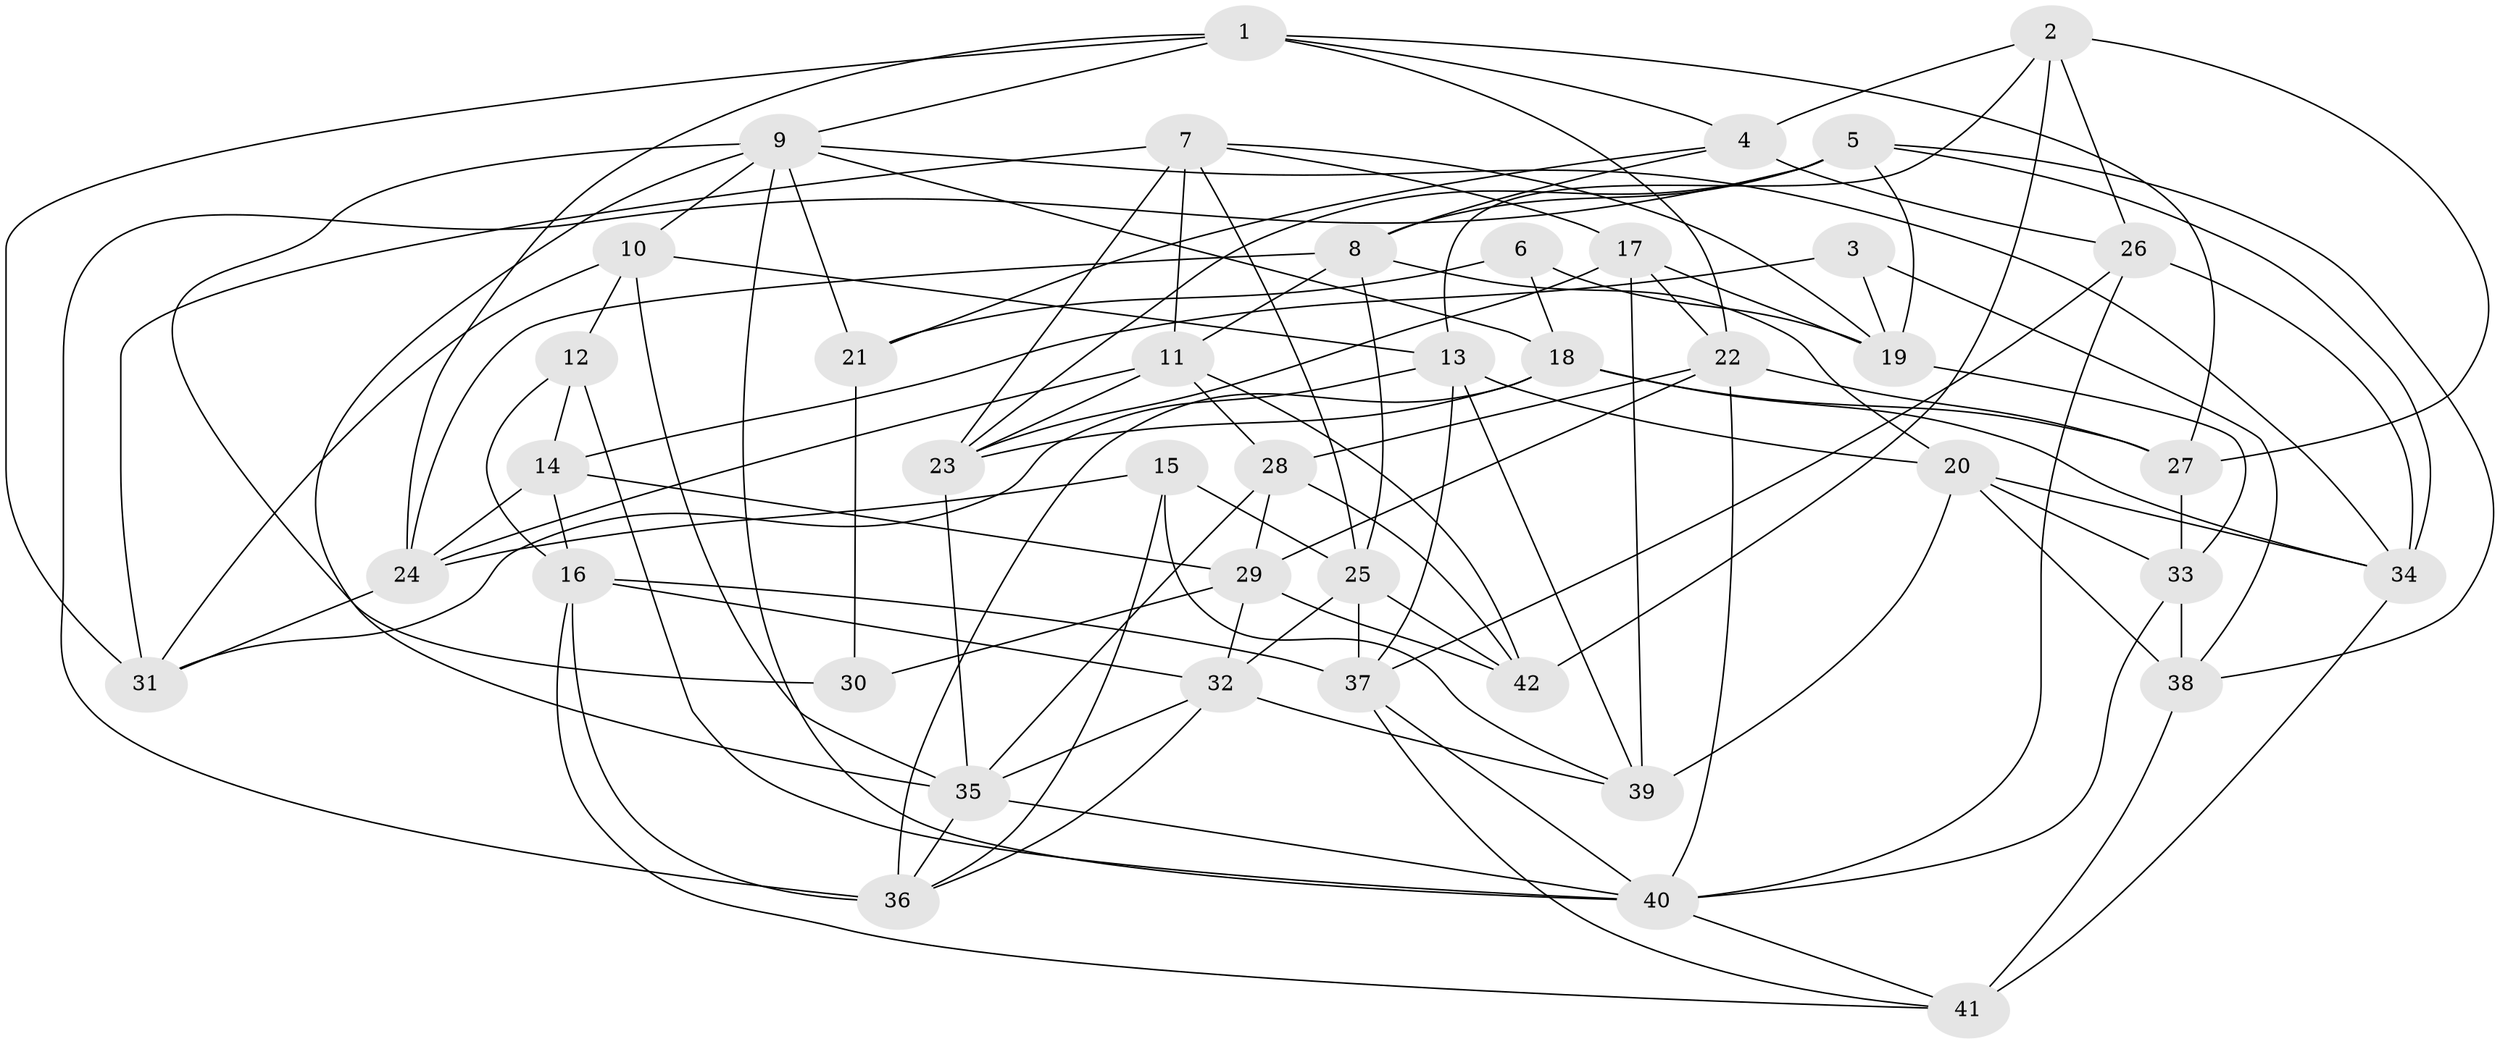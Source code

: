 // original degree distribution, {4: 1.0}
// Generated by graph-tools (version 1.1) at 2025/03/03/09/25 03:03:07]
// undirected, 42 vertices, 114 edges
graph export_dot {
graph [start="1"]
  node [color=gray90,style=filled];
  1;
  2;
  3;
  4;
  5;
  6;
  7;
  8;
  9;
  10;
  11;
  12;
  13;
  14;
  15;
  16;
  17;
  18;
  19;
  20;
  21;
  22;
  23;
  24;
  25;
  26;
  27;
  28;
  29;
  30;
  31;
  32;
  33;
  34;
  35;
  36;
  37;
  38;
  39;
  40;
  41;
  42;
  1 -- 4 [weight=1.0];
  1 -- 9 [weight=1.0];
  1 -- 22 [weight=1.0];
  1 -- 24 [weight=1.0];
  1 -- 27 [weight=1.0];
  1 -- 31 [weight=1.0];
  2 -- 4 [weight=1.0];
  2 -- 13 [weight=1.0];
  2 -- 26 [weight=1.0];
  2 -- 27 [weight=1.0];
  2 -- 42 [weight=2.0];
  3 -- 14 [weight=2.0];
  3 -- 19 [weight=1.0];
  3 -- 38 [weight=1.0];
  4 -- 8 [weight=1.0];
  4 -- 21 [weight=1.0];
  4 -- 26 [weight=2.0];
  5 -- 8 [weight=1.0];
  5 -- 19 [weight=1.0];
  5 -- 23 [weight=1.0];
  5 -- 34 [weight=1.0];
  5 -- 36 [weight=1.0];
  5 -- 38 [weight=1.0];
  6 -- 18 [weight=1.0];
  6 -- 19 [weight=1.0];
  6 -- 21 [weight=2.0];
  7 -- 11 [weight=1.0];
  7 -- 17 [weight=1.0];
  7 -- 19 [weight=1.0];
  7 -- 23 [weight=1.0];
  7 -- 25 [weight=1.0];
  7 -- 31 [weight=1.0];
  8 -- 11 [weight=1.0];
  8 -- 20 [weight=1.0];
  8 -- 24 [weight=1.0];
  8 -- 25 [weight=1.0];
  9 -- 10 [weight=1.0];
  9 -- 18 [weight=1.0];
  9 -- 21 [weight=1.0];
  9 -- 30 [weight=1.0];
  9 -- 34 [weight=1.0];
  9 -- 35 [weight=1.0];
  9 -- 40 [weight=1.0];
  10 -- 12 [weight=1.0];
  10 -- 13 [weight=1.0];
  10 -- 31 [weight=2.0];
  10 -- 35 [weight=1.0];
  11 -- 23 [weight=1.0];
  11 -- 24 [weight=1.0];
  11 -- 28 [weight=1.0];
  11 -- 42 [weight=1.0];
  12 -- 14 [weight=1.0];
  12 -- 16 [weight=1.0];
  12 -- 40 [weight=1.0];
  13 -- 20 [weight=1.0];
  13 -- 31 [weight=1.0];
  13 -- 37 [weight=1.0];
  13 -- 39 [weight=1.0];
  14 -- 16 [weight=1.0];
  14 -- 24 [weight=1.0];
  14 -- 29 [weight=1.0];
  15 -- 24 [weight=1.0];
  15 -- 25 [weight=1.0];
  15 -- 36 [weight=1.0];
  15 -- 39 [weight=1.0];
  16 -- 32 [weight=1.0];
  16 -- 36 [weight=1.0];
  16 -- 37 [weight=1.0];
  16 -- 41 [weight=1.0];
  17 -- 19 [weight=1.0];
  17 -- 22 [weight=1.0];
  17 -- 23 [weight=1.0];
  17 -- 39 [weight=2.0];
  18 -- 23 [weight=1.0];
  18 -- 27 [weight=1.0];
  18 -- 34 [weight=1.0];
  18 -- 36 [weight=1.0];
  19 -- 33 [weight=1.0];
  20 -- 33 [weight=1.0];
  20 -- 34 [weight=1.0];
  20 -- 38 [weight=1.0];
  20 -- 39 [weight=1.0];
  21 -- 30 [weight=2.0];
  22 -- 27 [weight=1.0];
  22 -- 28 [weight=1.0];
  22 -- 29 [weight=1.0];
  22 -- 40 [weight=1.0];
  23 -- 35 [weight=1.0];
  24 -- 31 [weight=1.0];
  25 -- 32 [weight=1.0];
  25 -- 37 [weight=1.0];
  25 -- 42 [weight=1.0];
  26 -- 34 [weight=1.0];
  26 -- 37 [weight=1.0];
  26 -- 40 [weight=1.0];
  27 -- 33 [weight=2.0];
  28 -- 29 [weight=1.0];
  28 -- 35 [weight=2.0];
  28 -- 42 [weight=1.0];
  29 -- 30 [weight=1.0];
  29 -- 32 [weight=1.0];
  29 -- 42 [weight=1.0];
  32 -- 35 [weight=1.0];
  32 -- 36 [weight=1.0];
  32 -- 39 [weight=1.0];
  33 -- 38 [weight=1.0];
  33 -- 40 [weight=1.0];
  34 -- 41 [weight=1.0];
  35 -- 36 [weight=1.0];
  35 -- 40 [weight=1.0];
  37 -- 40 [weight=1.0];
  37 -- 41 [weight=1.0];
  38 -- 41 [weight=2.0];
  40 -- 41 [weight=1.0];
}
